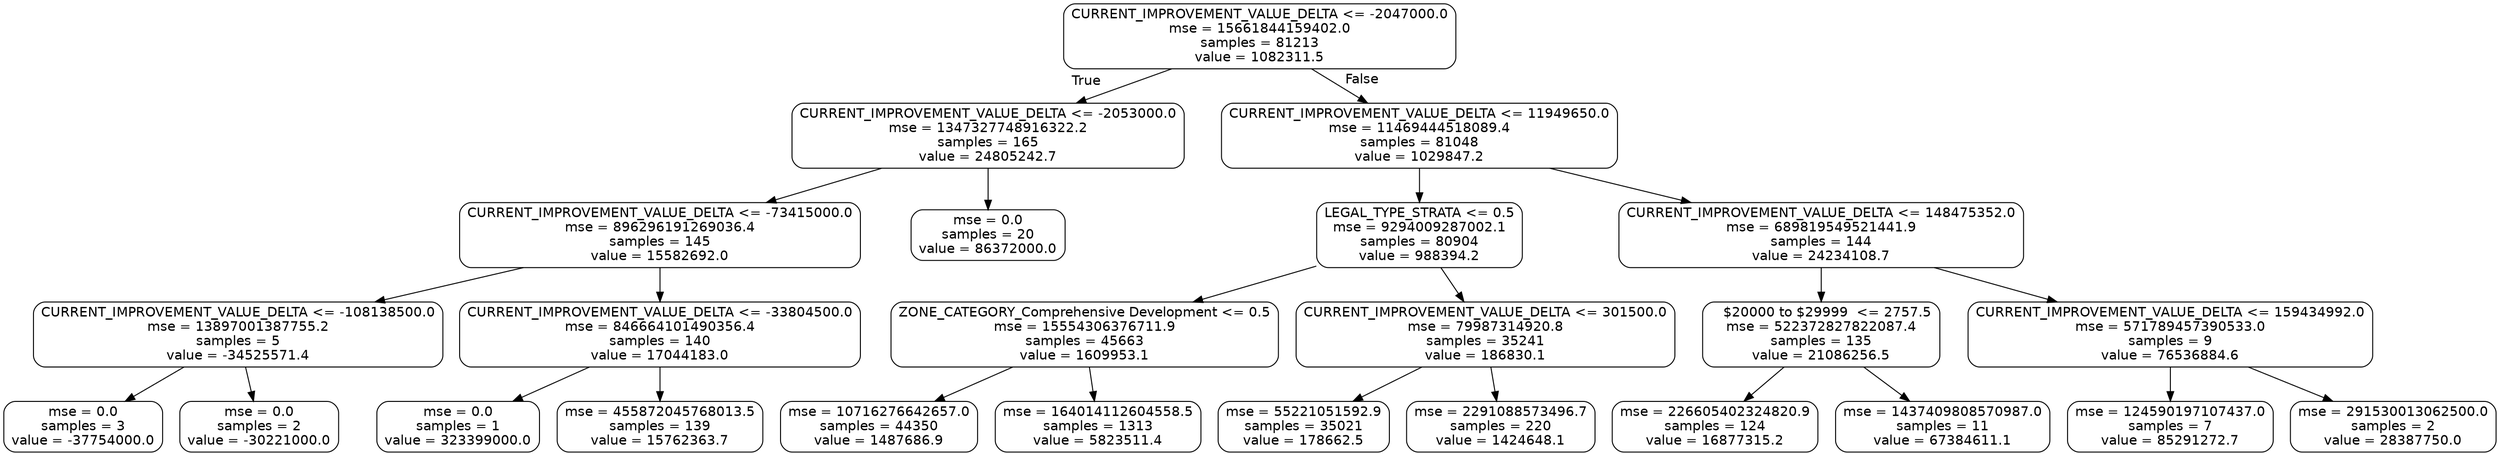 digraph Tree {
node [shape=box, style="rounded", color="black", fontname=helvetica] ;
edge [fontname=helvetica] ;
0 [label="CURRENT_IMPROVEMENT_VALUE_DELTA <= -2047000.0\nmse = 15661844159402.0\nsamples = 81213\nvalue = 1082311.5"] ;
1 [label="CURRENT_IMPROVEMENT_VALUE_DELTA <= -2053000.0\nmse = 1347327748916322.2\nsamples = 165\nvalue = 24805242.7"] ;
0 -> 1 [labeldistance=2.5, labelangle=45, headlabel="True"] ;
2 [label="CURRENT_IMPROVEMENT_VALUE_DELTA <= -73415000.0\nmse = 896296191269036.4\nsamples = 145\nvalue = 15582692.0"] ;
1 -> 2 ;
3 [label="CURRENT_IMPROVEMENT_VALUE_DELTA <= -108138500.0\nmse = 13897001387755.2\nsamples = 5\nvalue = -34525571.4"] ;
2 -> 3 ;
4 [label="mse = 0.0\nsamples = 3\nvalue = -37754000.0"] ;
3 -> 4 ;
5 [label="mse = 0.0\nsamples = 2\nvalue = -30221000.0"] ;
3 -> 5 ;
6 [label="CURRENT_IMPROVEMENT_VALUE_DELTA <= -33804500.0\nmse = 846664101490356.4\nsamples = 140\nvalue = 17044183.0"] ;
2 -> 6 ;
7 [label="mse = 0.0\nsamples = 1\nvalue = 323399000.0"] ;
6 -> 7 ;
8 [label="mse = 455872045768013.5\nsamples = 139\nvalue = 15762363.7"] ;
6 -> 8 ;
9 [label="mse = 0.0\nsamples = 20\nvalue = 86372000.0"] ;
1 -> 9 ;
10 [label="CURRENT_IMPROVEMENT_VALUE_DELTA <= 11949650.0\nmse = 11469444518089.4\nsamples = 81048\nvalue = 1029847.2"] ;
0 -> 10 [labeldistance=2.5, labelangle=-45, headlabel="False"] ;
11 [label="LEGAL_TYPE_STRATA <= 0.5\nmse = 9294009287002.1\nsamples = 80904\nvalue = 988394.2"] ;
10 -> 11 ;
12 [label="ZONE_CATEGORY_Comprehensive Development <= 0.5\nmse = 15554306376711.9\nsamples = 45663\nvalue = 1609953.1"] ;
11 -> 12 ;
13 [label="mse = 10716276642657.0\nsamples = 44350\nvalue = 1487686.9"] ;
12 -> 13 ;
14 [label="mse = 164014112604558.5\nsamples = 1313\nvalue = 5823511.4"] ;
12 -> 14 ;
15 [label="CURRENT_IMPROVEMENT_VALUE_DELTA <= 301500.0\nmse = 79987314920.8\nsamples = 35241\nvalue = 186830.1"] ;
11 -> 15 ;
16 [label="mse = 55221051592.9\nsamples = 35021\nvalue = 178662.5"] ;
15 -> 16 ;
17 [label="mse = 2291088573496.7\nsamples = 220\nvalue = 1424648.1"] ;
15 -> 17 ;
18 [label="CURRENT_IMPROVEMENT_VALUE_DELTA <= 148475352.0\nmse = 689819549521441.9\nsamples = 144\nvalue = 24234108.7"] ;
10 -> 18 ;
19 [label="   $20000 to $29999  <= 2757.5\nmse = 522372827822087.4\nsamples = 135\nvalue = 21086256.5"] ;
18 -> 19 ;
20 [label="mse = 226605402324820.9\nsamples = 124\nvalue = 16877315.2"] ;
19 -> 20 ;
21 [label="mse = 1437409808570987.0\nsamples = 11\nvalue = 67384611.1"] ;
19 -> 21 ;
22 [label="CURRENT_IMPROVEMENT_VALUE_DELTA <= 159434992.0\nmse = 571789457390533.0\nsamples = 9\nvalue = 76536884.6"] ;
18 -> 22 ;
23 [label="mse = 124590197107437.0\nsamples = 7\nvalue = 85291272.7"] ;
22 -> 23 ;
24 [label="mse = 291530013062500.0\nsamples = 2\nvalue = 28387750.0"] ;
22 -> 24 ;
}